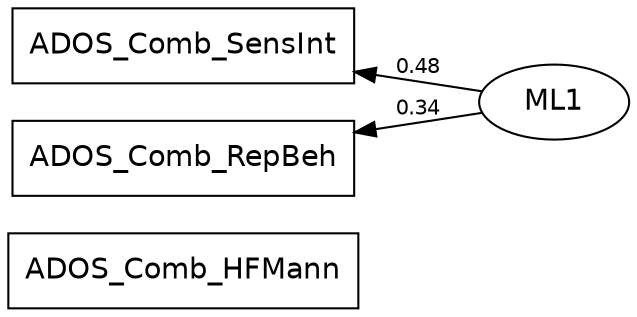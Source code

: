 digraph Factor  {
  rankdir=RL;
  size="8,6";
  node [fontname="Helvetica" fontsize=14 shape=box, width=2];
  edge [fontname="Helvetica" fontsize=10];
V1  [label = "ADOS_Comb_HFMann"];
V2  [label = "ADOS_Comb_SensInt"];
V3  [label = "ADOS_Comb_RepBeh"];
node [shape=ellipse, width ="1"];
ML1-> V2 [ label = 0.48 ];
ML1-> V3 [ label = 0.34 ];
{ rank=same;
V1;V2;V3;}{ rank=same;
ML1;}}
